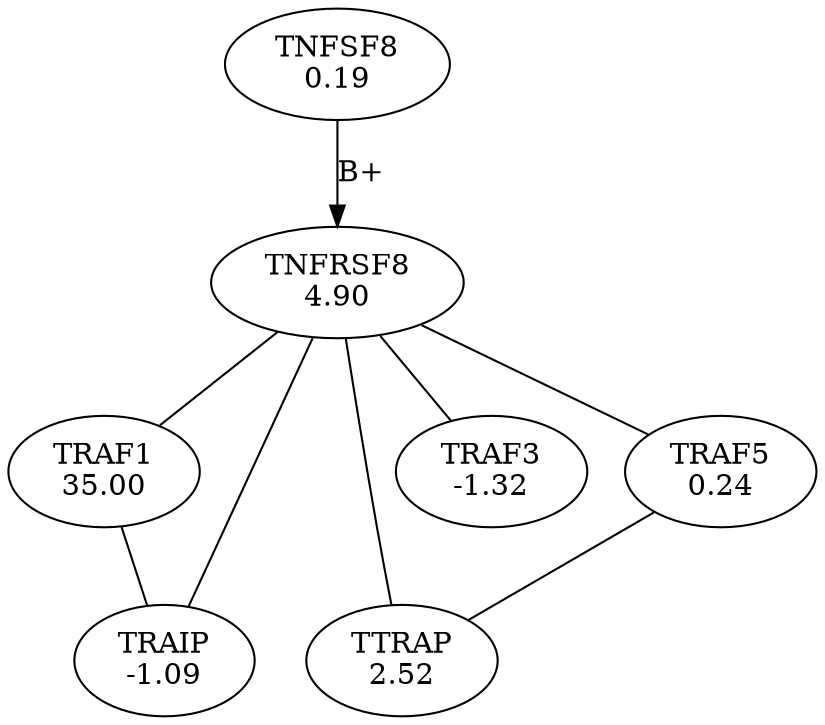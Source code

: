 digraph G {
overlap = scale ;
6731 [label = "TNFRSF8\n4.90" ] ; 
6093 [label = "TRAIP\n-1.09" ] ; 
13692 [label = "TTRAP\n2.52" ] ; 
10153 [label = "TRAF1\n35.00" ] ; 
7756 [label = "TRAF3\n-1.32" ] ; 
11886 [label = "TRAF5\n0.24" ] ; 
1839 [label = "TNFSF8\n0.19" ] ; 
6731 -> 7756 [arrowhead = "none" ]
6731 -> 10153 [arrowhead = "none" ]
6731 -> 11886 [arrowhead = "none" ]
6731 -> 13692 [arrowhead = "none" ]
10153 -> 6093 [arrowhead = "none" ]
6731 -> 6093 [arrowhead = "none" ]
11886 -> 13692 [arrowhead = "none" ]
1839 -> 6731 [label = "B+" ]
}
